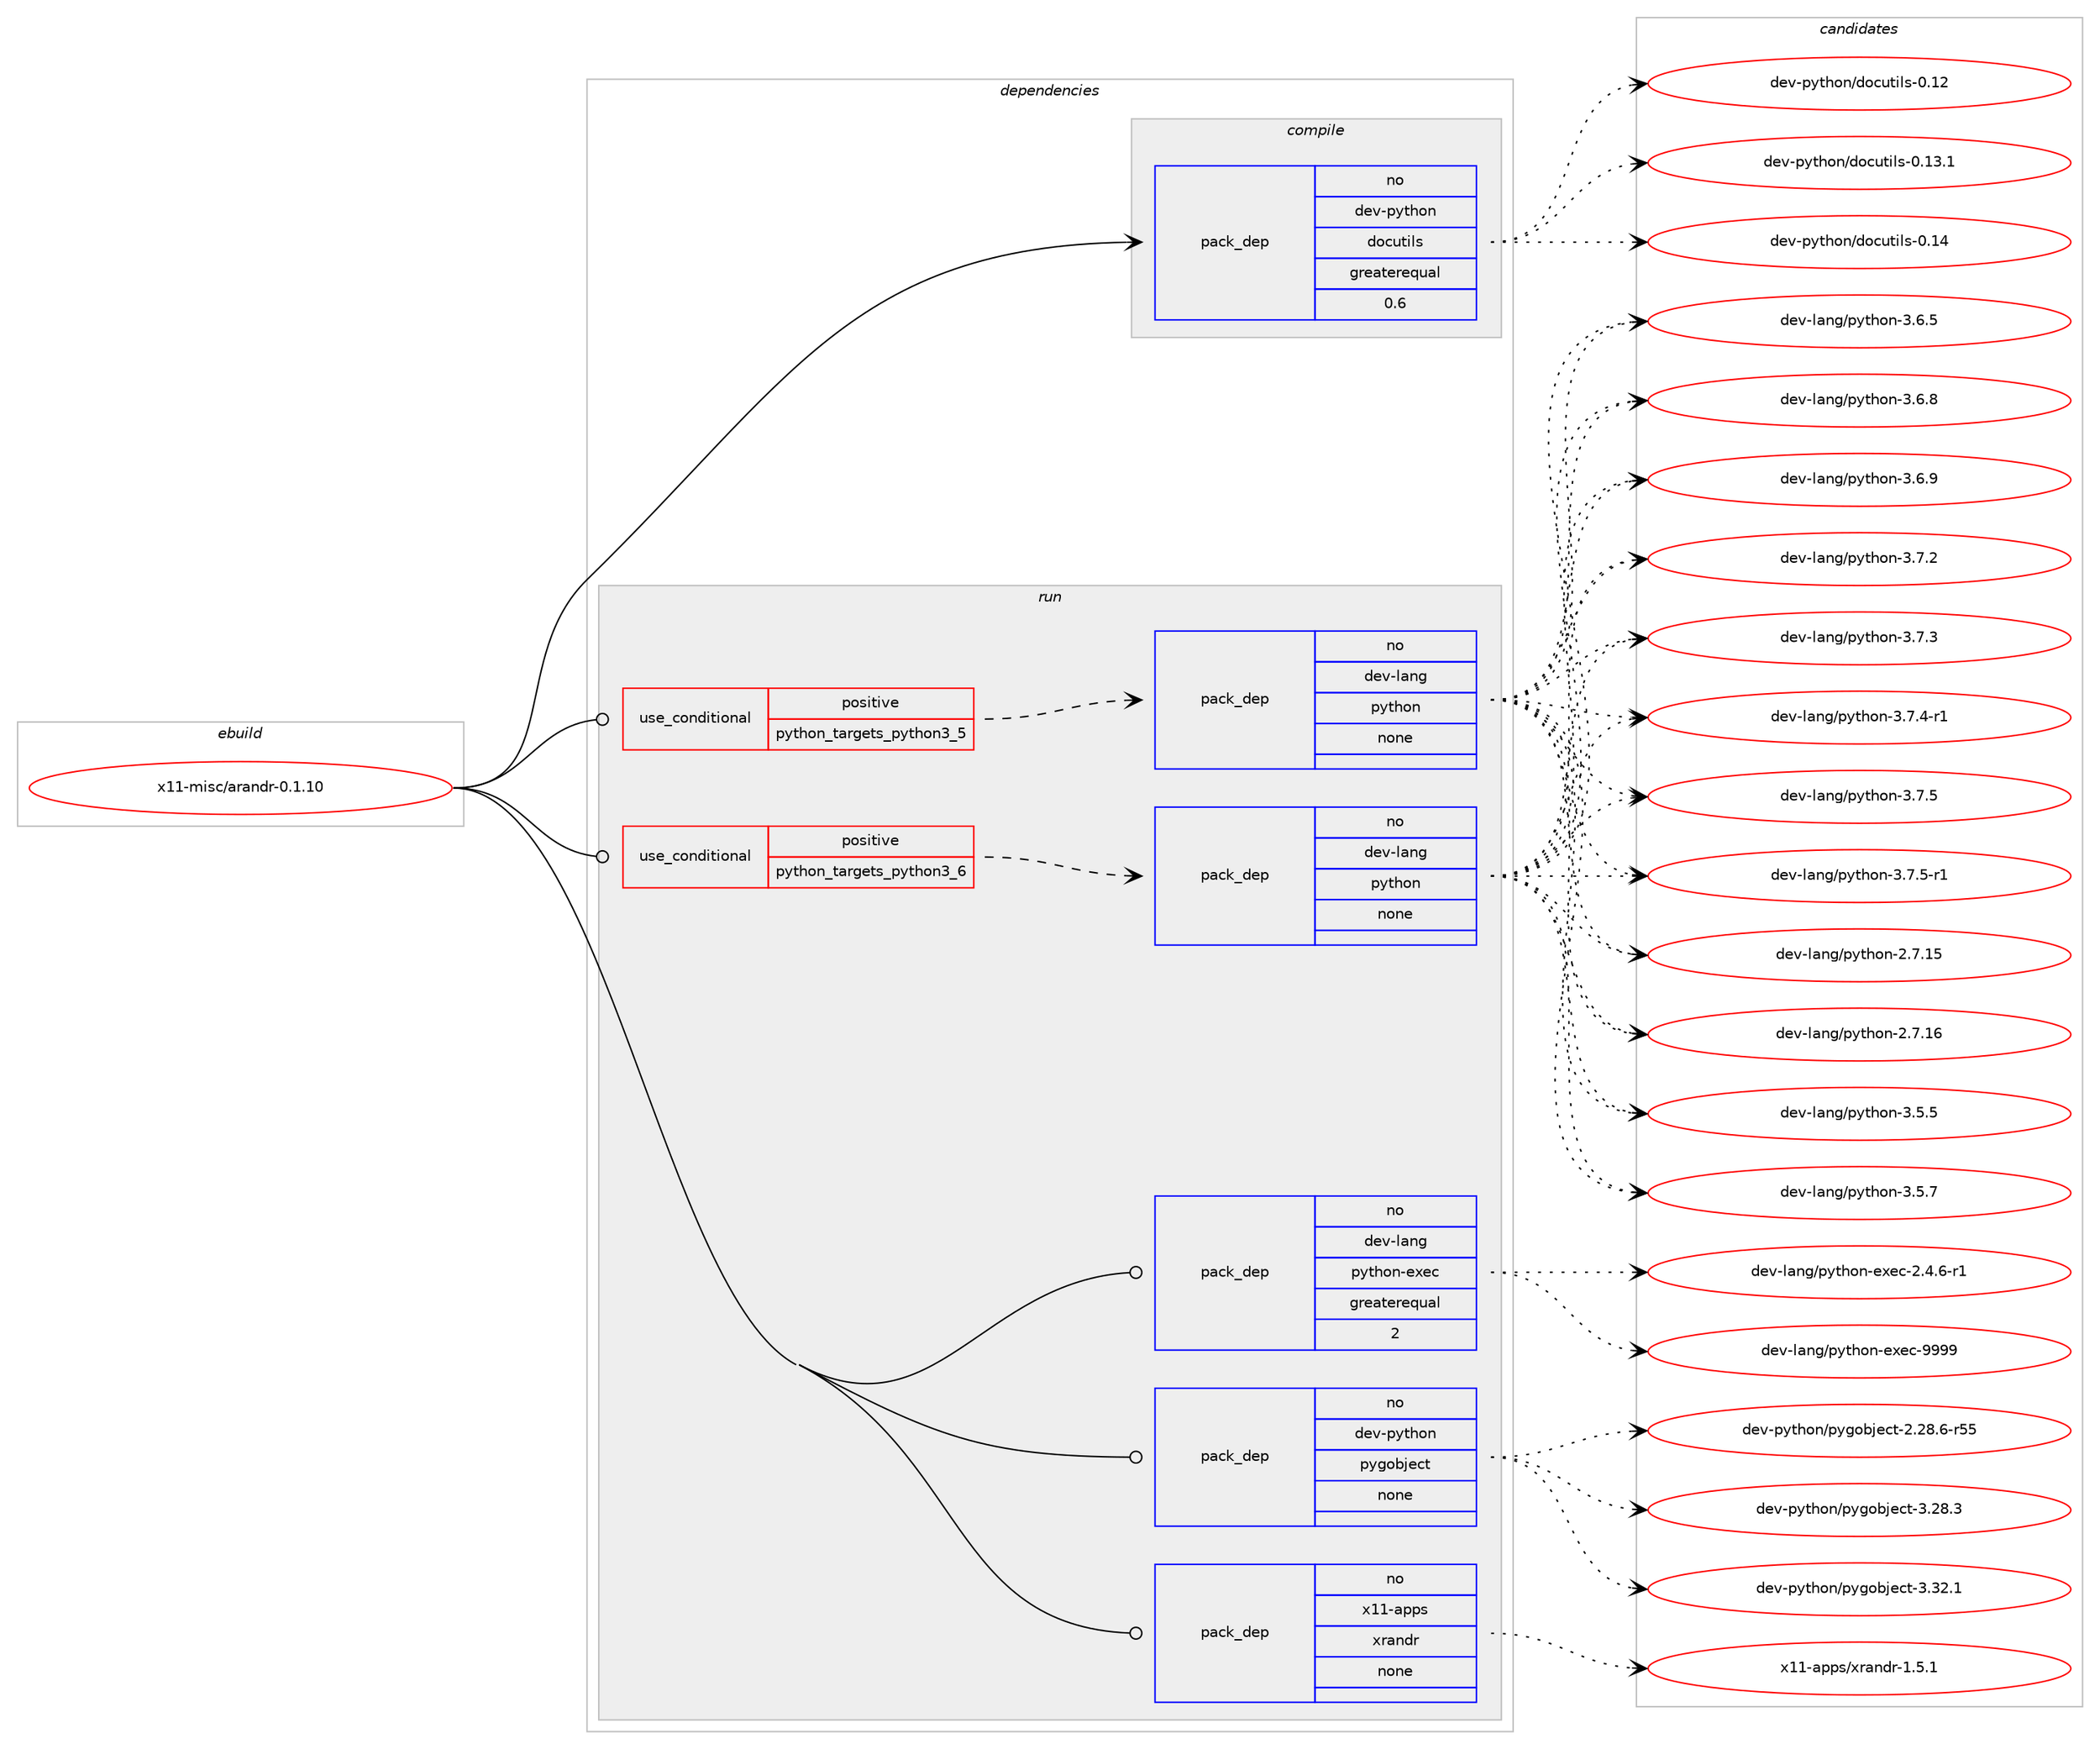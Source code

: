 digraph prolog {

# *************
# Graph options
# *************

newrank=true;
concentrate=true;
compound=true;
graph [rankdir=LR,fontname=Helvetica,fontsize=10,ranksep=1.5];#, ranksep=2.5, nodesep=0.2];
edge  [arrowhead=vee];
node  [fontname=Helvetica,fontsize=10];

# **********
# The ebuild
# **********

subgraph cluster_leftcol {
color=gray;
rank=same;
label=<<i>ebuild</i>>;
id [label="x11-misc/arandr-0.1.10", color=red, width=4, href="../x11-misc/arandr-0.1.10.svg"];
}

# ****************
# The dependencies
# ****************

subgraph cluster_midcol {
color=gray;
label=<<i>dependencies</i>>;
subgraph cluster_compile {
fillcolor="#eeeeee";
style=filled;
label=<<i>compile</i>>;
subgraph pack681988 {
dependency918301 [label=<<TABLE BORDER="0" CELLBORDER="1" CELLSPACING="0" CELLPADDING="4" WIDTH="220"><TR><TD ROWSPAN="6" CELLPADDING="30">pack_dep</TD></TR><TR><TD WIDTH="110">no</TD></TR><TR><TD>dev-python</TD></TR><TR><TD>docutils</TD></TR><TR><TD>greaterequal</TD></TR><TR><TD>0.6</TD></TR></TABLE>>, shape=none, color=blue];
}
id:e -> dependency918301:w [weight=20,style="solid",arrowhead="vee"];
}
subgraph cluster_compileandrun {
fillcolor="#eeeeee";
style=filled;
label=<<i>compile and run</i>>;
}
subgraph cluster_run {
fillcolor="#eeeeee";
style=filled;
label=<<i>run</i>>;
subgraph cond219681 {
dependency918302 [label=<<TABLE BORDER="0" CELLBORDER="1" CELLSPACING="0" CELLPADDING="4"><TR><TD ROWSPAN="3" CELLPADDING="10">use_conditional</TD></TR><TR><TD>positive</TD></TR><TR><TD>python_targets_python3_5</TD></TR></TABLE>>, shape=none, color=red];
subgraph pack681989 {
dependency918303 [label=<<TABLE BORDER="0" CELLBORDER="1" CELLSPACING="0" CELLPADDING="4" WIDTH="220"><TR><TD ROWSPAN="6" CELLPADDING="30">pack_dep</TD></TR><TR><TD WIDTH="110">no</TD></TR><TR><TD>dev-lang</TD></TR><TR><TD>python</TD></TR><TR><TD>none</TD></TR><TR><TD></TD></TR></TABLE>>, shape=none, color=blue];
}
dependency918302:e -> dependency918303:w [weight=20,style="dashed",arrowhead="vee"];
}
id:e -> dependency918302:w [weight=20,style="solid",arrowhead="odot"];
subgraph cond219682 {
dependency918304 [label=<<TABLE BORDER="0" CELLBORDER="1" CELLSPACING="0" CELLPADDING="4"><TR><TD ROWSPAN="3" CELLPADDING="10">use_conditional</TD></TR><TR><TD>positive</TD></TR><TR><TD>python_targets_python3_6</TD></TR></TABLE>>, shape=none, color=red];
subgraph pack681990 {
dependency918305 [label=<<TABLE BORDER="0" CELLBORDER="1" CELLSPACING="0" CELLPADDING="4" WIDTH="220"><TR><TD ROWSPAN="6" CELLPADDING="30">pack_dep</TD></TR><TR><TD WIDTH="110">no</TD></TR><TR><TD>dev-lang</TD></TR><TR><TD>python</TD></TR><TR><TD>none</TD></TR><TR><TD></TD></TR></TABLE>>, shape=none, color=blue];
}
dependency918304:e -> dependency918305:w [weight=20,style="dashed",arrowhead="vee"];
}
id:e -> dependency918304:w [weight=20,style="solid",arrowhead="odot"];
subgraph pack681991 {
dependency918306 [label=<<TABLE BORDER="0" CELLBORDER="1" CELLSPACING="0" CELLPADDING="4" WIDTH="220"><TR><TD ROWSPAN="6" CELLPADDING="30">pack_dep</TD></TR><TR><TD WIDTH="110">no</TD></TR><TR><TD>dev-lang</TD></TR><TR><TD>python-exec</TD></TR><TR><TD>greaterequal</TD></TR><TR><TD>2</TD></TR></TABLE>>, shape=none, color=blue];
}
id:e -> dependency918306:w [weight=20,style="solid",arrowhead="odot"];
subgraph pack681992 {
dependency918307 [label=<<TABLE BORDER="0" CELLBORDER="1" CELLSPACING="0" CELLPADDING="4" WIDTH="220"><TR><TD ROWSPAN="6" CELLPADDING="30">pack_dep</TD></TR><TR><TD WIDTH="110">no</TD></TR><TR><TD>dev-python</TD></TR><TR><TD>pygobject</TD></TR><TR><TD>none</TD></TR><TR><TD></TD></TR></TABLE>>, shape=none, color=blue];
}
id:e -> dependency918307:w [weight=20,style="solid",arrowhead="odot"];
subgraph pack681993 {
dependency918308 [label=<<TABLE BORDER="0" CELLBORDER="1" CELLSPACING="0" CELLPADDING="4" WIDTH="220"><TR><TD ROWSPAN="6" CELLPADDING="30">pack_dep</TD></TR><TR><TD WIDTH="110">no</TD></TR><TR><TD>x11-apps</TD></TR><TR><TD>xrandr</TD></TR><TR><TD>none</TD></TR><TR><TD></TD></TR></TABLE>>, shape=none, color=blue];
}
id:e -> dependency918308:w [weight=20,style="solid",arrowhead="odot"];
}
}

# **************
# The candidates
# **************

subgraph cluster_choices {
rank=same;
color=gray;
label=<<i>candidates</i>>;

subgraph choice681988 {
color=black;
nodesep=1;
choice1001011184511212111610411111047100111991171161051081154548464950 [label="dev-python/docutils-0.12", color=red, width=4,href="../dev-python/docutils-0.12.svg"];
choice10010111845112121116104111110471001119911711610510811545484649514649 [label="dev-python/docutils-0.13.1", color=red, width=4,href="../dev-python/docutils-0.13.1.svg"];
choice1001011184511212111610411111047100111991171161051081154548464952 [label="dev-python/docutils-0.14", color=red, width=4,href="../dev-python/docutils-0.14.svg"];
dependency918301:e -> choice1001011184511212111610411111047100111991171161051081154548464950:w [style=dotted,weight="100"];
dependency918301:e -> choice10010111845112121116104111110471001119911711610510811545484649514649:w [style=dotted,weight="100"];
dependency918301:e -> choice1001011184511212111610411111047100111991171161051081154548464952:w [style=dotted,weight="100"];
}
subgraph choice681989 {
color=black;
nodesep=1;
choice10010111845108971101034711212111610411111045504655464953 [label="dev-lang/python-2.7.15", color=red, width=4,href="../dev-lang/python-2.7.15.svg"];
choice10010111845108971101034711212111610411111045504655464954 [label="dev-lang/python-2.7.16", color=red, width=4,href="../dev-lang/python-2.7.16.svg"];
choice100101118451089711010347112121116104111110455146534653 [label="dev-lang/python-3.5.5", color=red, width=4,href="../dev-lang/python-3.5.5.svg"];
choice100101118451089711010347112121116104111110455146534655 [label="dev-lang/python-3.5.7", color=red, width=4,href="../dev-lang/python-3.5.7.svg"];
choice100101118451089711010347112121116104111110455146544653 [label="dev-lang/python-3.6.5", color=red, width=4,href="../dev-lang/python-3.6.5.svg"];
choice100101118451089711010347112121116104111110455146544656 [label="dev-lang/python-3.6.8", color=red, width=4,href="../dev-lang/python-3.6.8.svg"];
choice100101118451089711010347112121116104111110455146544657 [label="dev-lang/python-3.6.9", color=red, width=4,href="../dev-lang/python-3.6.9.svg"];
choice100101118451089711010347112121116104111110455146554650 [label="dev-lang/python-3.7.2", color=red, width=4,href="../dev-lang/python-3.7.2.svg"];
choice100101118451089711010347112121116104111110455146554651 [label="dev-lang/python-3.7.3", color=red, width=4,href="../dev-lang/python-3.7.3.svg"];
choice1001011184510897110103471121211161041111104551465546524511449 [label="dev-lang/python-3.7.4-r1", color=red, width=4,href="../dev-lang/python-3.7.4-r1.svg"];
choice100101118451089711010347112121116104111110455146554653 [label="dev-lang/python-3.7.5", color=red, width=4,href="../dev-lang/python-3.7.5.svg"];
choice1001011184510897110103471121211161041111104551465546534511449 [label="dev-lang/python-3.7.5-r1", color=red, width=4,href="../dev-lang/python-3.7.5-r1.svg"];
dependency918303:e -> choice10010111845108971101034711212111610411111045504655464953:w [style=dotted,weight="100"];
dependency918303:e -> choice10010111845108971101034711212111610411111045504655464954:w [style=dotted,weight="100"];
dependency918303:e -> choice100101118451089711010347112121116104111110455146534653:w [style=dotted,weight="100"];
dependency918303:e -> choice100101118451089711010347112121116104111110455146534655:w [style=dotted,weight="100"];
dependency918303:e -> choice100101118451089711010347112121116104111110455146544653:w [style=dotted,weight="100"];
dependency918303:e -> choice100101118451089711010347112121116104111110455146544656:w [style=dotted,weight="100"];
dependency918303:e -> choice100101118451089711010347112121116104111110455146544657:w [style=dotted,weight="100"];
dependency918303:e -> choice100101118451089711010347112121116104111110455146554650:w [style=dotted,weight="100"];
dependency918303:e -> choice100101118451089711010347112121116104111110455146554651:w [style=dotted,weight="100"];
dependency918303:e -> choice1001011184510897110103471121211161041111104551465546524511449:w [style=dotted,weight="100"];
dependency918303:e -> choice100101118451089711010347112121116104111110455146554653:w [style=dotted,weight="100"];
dependency918303:e -> choice1001011184510897110103471121211161041111104551465546534511449:w [style=dotted,weight="100"];
}
subgraph choice681990 {
color=black;
nodesep=1;
choice10010111845108971101034711212111610411111045504655464953 [label="dev-lang/python-2.7.15", color=red, width=4,href="../dev-lang/python-2.7.15.svg"];
choice10010111845108971101034711212111610411111045504655464954 [label="dev-lang/python-2.7.16", color=red, width=4,href="../dev-lang/python-2.7.16.svg"];
choice100101118451089711010347112121116104111110455146534653 [label="dev-lang/python-3.5.5", color=red, width=4,href="../dev-lang/python-3.5.5.svg"];
choice100101118451089711010347112121116104111110455146534655 [label="dev-lang/python-3.5.7", color=red, width=4,href="../dev-lang/python-3.5.7.svg"];
choice100101118451089711010347112121116104111110455146544653 [label="dev-lang/python-3.6.5", color=red, width=4,href="../dev-lang/python-3.6.5.svg"];
choice100101118451089711010347112121116104111110455146544656 [label="dev-lang/python-3.6.8", color=red, width=4,href="../dev-lang/python-3.6.8.svg"];
choice100101118451089711010347112121116104111110455146544657 [label="dev-lang/python-3.6.9", color=red, width=4,href="../dev-lang/python-3.6.9.svg"];
choice100101118451089711010347112121116104111110455146554650 [label="dev-lang/python-3.7.2", color=red, width=4,href="../dev-lang/python-3.7.2.svg"];
choice100101118451089711010347112121116104111110455146554651 [label="dev-lang/python-3.7.3", color=red, width=4,href="../dev-lang/python-3.7.3.svg"];
choice1001011184510897110103471121211161041111104551465546524511449 [label="dev-lang/python-3.7.4-r1", color=red, width=4,href="../dev-lang/python-3.7.4-r1.svg"];
choice100101118451089711010347112121116104111110455146554653 [label="dev-lang/python-3.7.5", color=red, width=4,href="../dev-lang/python-3.7.5.svg"];
choice1001011184510897110103471121211161041111104551465546534511449 [label="dev-lang/python-3.7.5-r1", color=red, width=4,href="../dev-lang/python-3.7.5-r1.svg"];
dependency918305:e -> choice10010111845108971101034711212111610411111045504655464953:w [style=dotted,weight="100"];
dependency918305:e -> choice10010111845108971101034711212111610411111045504655464954:w [style=dotted,weight="100"];
dependency918305:e -> choice100101118451089711010347112121116104111110455146534653:w [style=dotted,weight="100"];
dependency918305:e -> choice100101118451089711010347112121116104111110455146534655:w [style=dotted,weight="100"];
dependency918305:e -> choice100101118451089711010347112121116104111110455146544653:w [style=dotted,weight="100"];
dependency918305:e -> choice100101118451089711010347112121116104111110455146544656:w [style=dotted,weight="100"];
dependency918305:e -> choice100101118451089711010347112121116104111110455146544657:w [style=dotted,weight="100"];
dependency918305:e -> choice100101118451089711010347112121116104111110455146554650:w [style=dotted,weight="100"];
dependency918305:e -> choice100101118451089711010347112121116104111110455146554651:w [style=dotted,weight="100"];
dependency918305:e -> choice1001011184510897110103471121211161041111104551465546524511449:w [style=dotted,weight="100"];
dependency918305:e -> choice100101118451089711010347112121116104111110455146554653:w [style=dotted,weight="100"];
dependency918305:e -> choice1001011184510897110103471121211161041111104551465546534511449:w [style=dotted,weight="100"];
}
subgraph choice681991 {
color=black;
nodesep=1;
choice10010111845108971101034711212111610411111045101120101994550465246544511449 [label="dev-lang/python-exec-2.4.6-r1", color=red, width=4,href="../dev-lang/python-exec-2.4.6-r1.svg"];
choice10010111845108971101034711212111610411111045101120101994557575757 [label="dev-lang/python-exec-9999", color=red, width=4,href="../dev-lang/python-exec-9999.svg"];
dependency918306:e -> choice10010111845108971101034711212111610411111045101120101994550465246544511449:w [style=dotted,weight="100"];
dependency918306:e -> choice10010111845108971101034711212111610411111045101120101994557575757:w [style=dotted,weight="100"];
}
subgraph choice681992 {
color=black;
nodesep=1;
choice1001011184511212111610411111047112121103111981061019911645504650564654451145353 [label="dev-python/pygobject-2.28.6-r55", color=red, width=4,href="../dev-python/pygobject-2.28.6-r55.svg"];
choice1001011184511212111610411111047112121103111981061019911645514650564651 [label="dev-python/pygobject-3.28.3", color=red, width=4,href="../dev-python/pygobject-3.28.3.svg"];
choice1001011184511212111610411111047112121103111981061019911645514651504649 [label="dev-python/pygobject-3.32.1", color=red, width=4,href="../dev-python/pygobject-3.32.1.svg"];
dependency918307:e -> choice1001011184511212111610411111047112121103111981061019911645504650564654451145353:w [style=dotted,weight="100"];
dependency918307:e -> choice1001011184511212111610411111047112121103111981061019911645514650564651:w [style=dotted,weight="100"];
dependency918307:e -> choice1001011184511212111610411111047112121103111981061019911645514651504649:w [style=dotted,weight="100"];
}
subgraph choice681993 {
color=black;
nodesep=1;
choice120494945971121121154712011497110100114454946534649 [label="x11-apps/xrandr-1.5.1", color=red, width=4,href="../x11-apps/xrandr-1.5.1.svg"];
dependency918308:e -> choice120494945971121121154712011497110100114454946534649:w [style=dotted,weight="100"];
}
}

}
